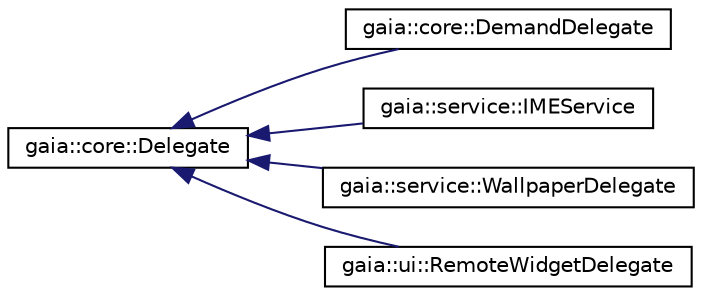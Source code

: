 digraph G
{
  edge [fontname="Helvetica",fontsize="10",labelfontname="Helvetica",labelfontsize="10"];
  node [fontname="Helvetica",fontsize="10",shape=record];
  rankdir=LR;
  Node1 [label="gaia::core::Delegate",height=0.2,width=0.4,color="black", fillcolor="white", style="filled",URL="$d4/d71/classgaia_1_1core_1_1_delegate.html",tooltip="The Delegate is for creating an extenal thread, in a process differs from a Page process, to process the long-term task."];
  Node1 -> Node2 [dir=back,color="midnightblue",fontsize="10",style="solid",fontname="Helvetica"];
  Node2 [label="gaia::core::DemandDelegate",height=0.2,width=0.4,color="black", fillcolor="white", style="filled",URL="$dc/d50/classgaia_1_1core_1_1_demand_delegate.html"];
  Node1 -> Node3 [dir=back,color="midnightblue",fontsize="10",style="solid",fontname="Helvetica"];
  Node3 [label="gaia::service::IMEService",height=0.2,width=0.4,color="black", fillcolor="white", style="filled",URL="$d4/d35/classgaia_1_1service_1_1_i_m_e_service.html",tooltip="IMEService provides a standard implementation of an InputMethod, which final implementations can deri..."];
  Node1 -> Node4 [dir=back,color="midnightblue",fontsize="10",style="solid",fontname="Helvetica"];
  Node4 [label="gaia::service::WallpaperDelegate",height=0.2,width=0.4,color="black", fillcolor="white", style="filled",URL="$db/dc1/classgaia_1_1service_1_1_wallpaper_delegate.html",tooltip="A WallpaperDelegate is responsible for showing a live wallpaper behind applications that would like t..."];
  Node1 -> Node5 [dir=back,color="midnightblue",fontsize="10",style="solid",fontname="Helvetica"];
  Node5 [label="gaia::ui::RemoteWidgetDelegate",height=0.2,width=0.4,color="black", fillcolor="white", style="filled",URL="$d2/dd9/classgaia_1_1ui_1_1_remote_widget_delegate.html",tooltip="The delegate to be connected to for a remote adapter to request RemoteWidget."];
}

